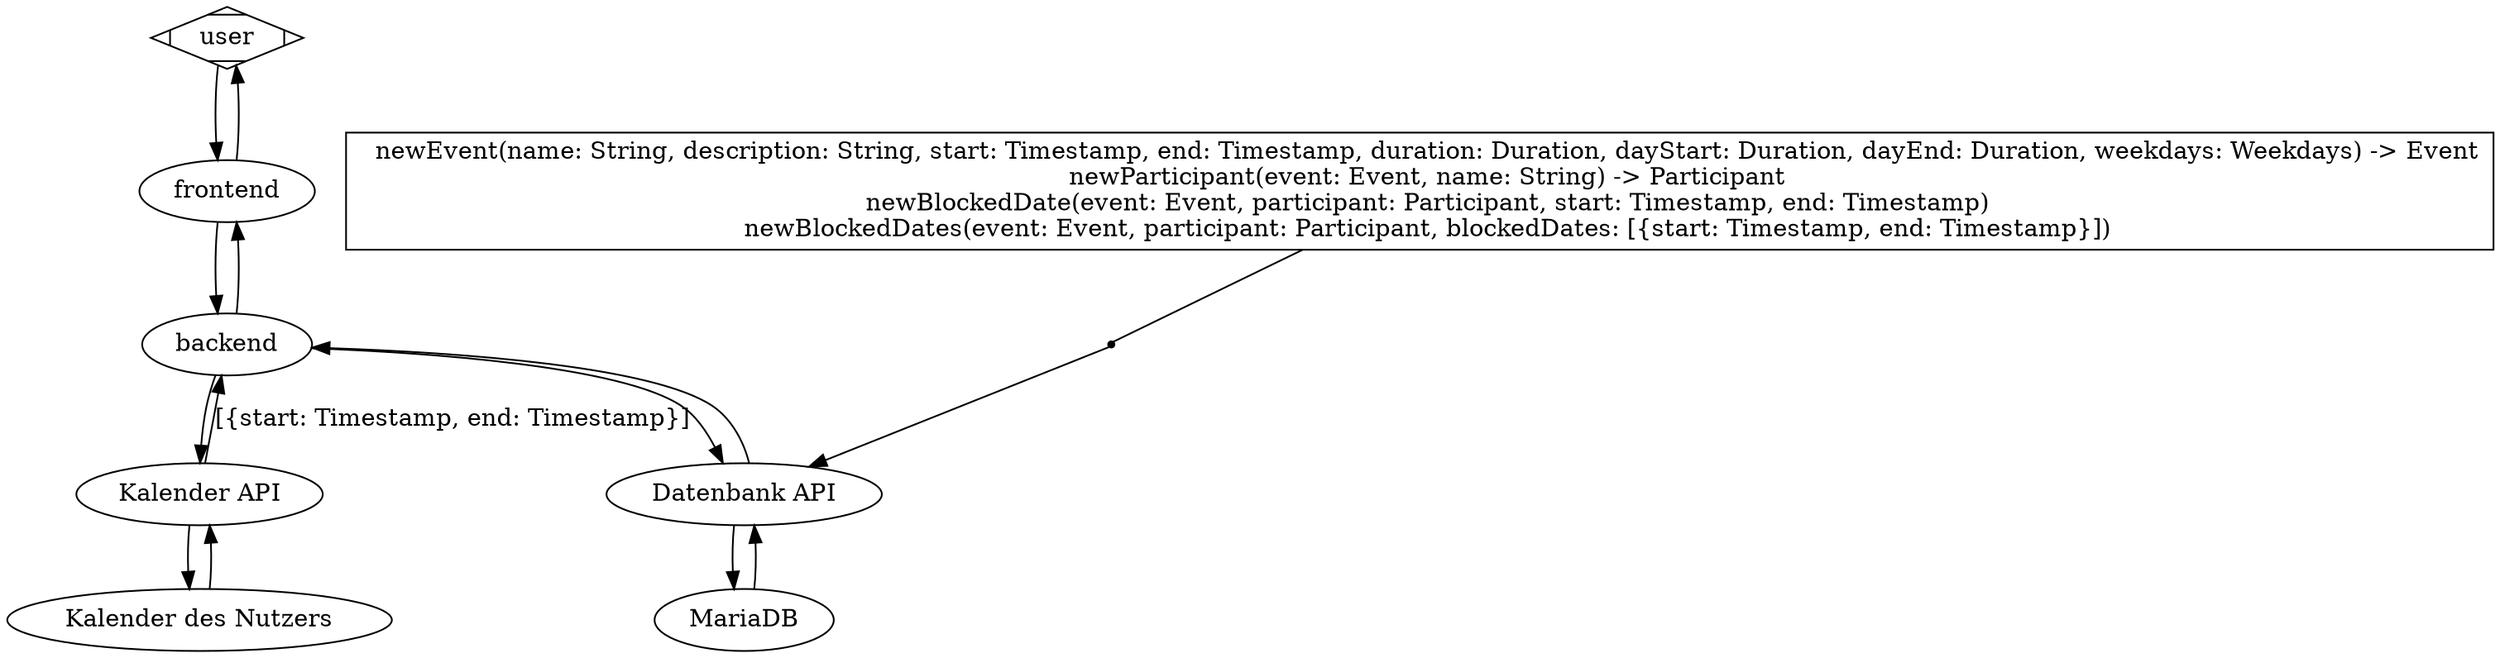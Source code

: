 digraph G {
  user -> frontend
  frontend -> user
  frontend -> backend
  backend -> frontend
  datenbank -> backend
  
  
  dbfn -> to_db[arrowhead=none]
  backend -> datenbank 
  to_db -> datenbank
  
 
  #calendar -> datenbank
  calendar -> backend [label="[{start: Timestamp, end: Timestamp}]"]
  backend -> calendar
  calendar -> user_calendar
  user_calendar -> calendar

  db -> datenbank
  datenbank -> db
 
  dbfn [label="\
  newEvent(name: String, description: String, start: Timestamp, end: Timestamp, duration: Duration, dayStart: Duration, dayEnd: Duration, weekdays: Weekdays) -> Event\n\
  newParticipant(event: Event, name: String) -> Participant\n\
  newBlockedDate(event: Event, participant: Participant, start: Timestamp, end: Timestamp)\n\
  newBlockedDates(event: Event, participant: Participant, blockedDates: [{start: Timestamp, end: Timestamp}])",
  shape=block]
  db [label="MariaDB"]
  datenbank [label="Datenbank API"]
  user [shape=Mdiamond];
  calendar [label="Kalender API"];
  user_calendar [label="Kalender des Nutzers"]
  to_db [shape="point"]
}
